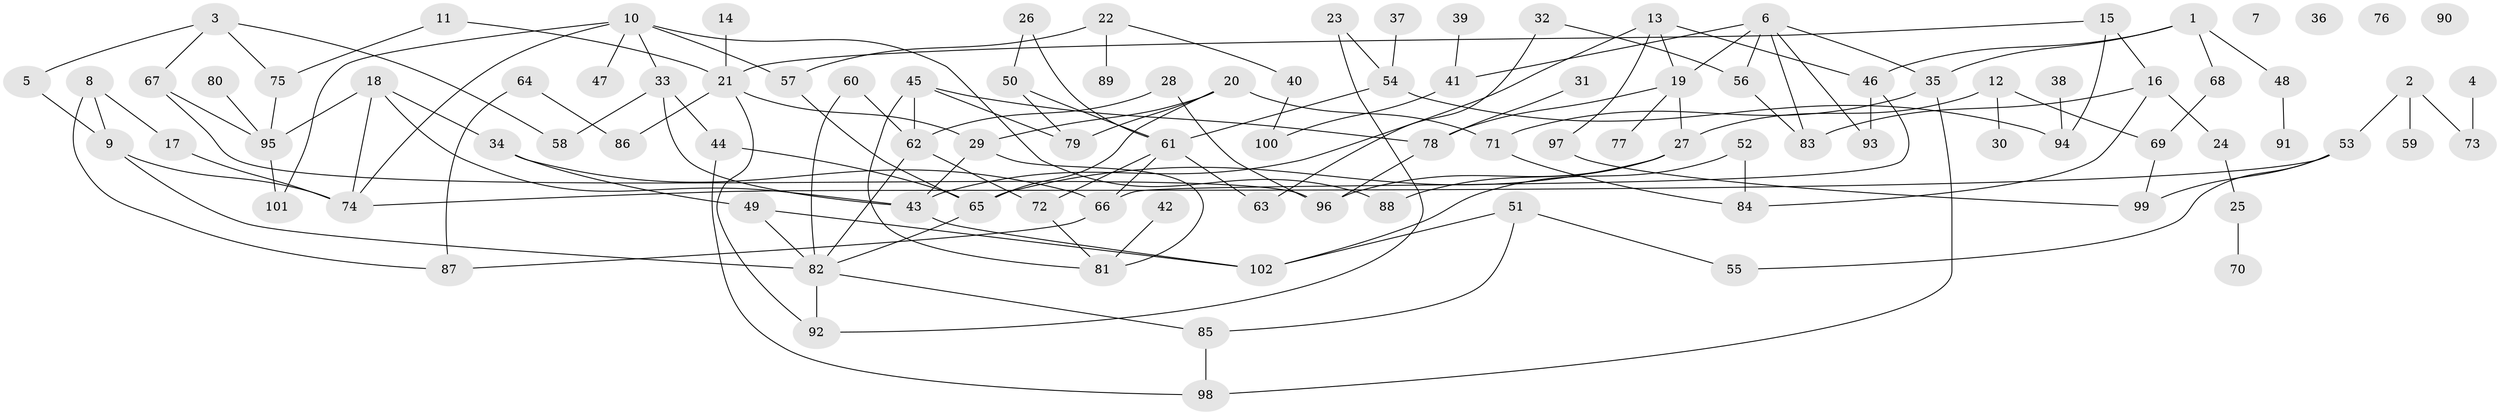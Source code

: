 // Generated by graph-tools (version 1.1) at 2025/40/03/09/25 04:40:44]
// undirected, 102 vertices, 144 edges
graph export_dot {
graph [start="1"]
  node [color=gray90,style=filled];
  1;
  2;
  3;
  4;
  5;
  6;
  7;
  8;
  9;
  10;
  11;
  12;
  13;
  14;
  15;
  16;
  17;
  18;
  19;
  20;
  21;
  22;
  23;
  24;
  25;
  26;
  27;
  28;
  29;
  30;
  31;
  32;
  33;
  34;
  35;
  36;
  37;
  38;
  39;
  40;
  41;
  42;
  43;
  44;
  45;
  46;
  47;
  48;
  49;
  50;
  51;
  52;
  53;
  54;
  55;
  56;
  57;
  58;
  59;
  60;
  61;
  62;
  63;
  64;
  65;
  66;
  67;
  68;
  69;
  70;
  71;
  72;
  73;
  74;
  75;
  76;
  77;
  78;
  79;
  80;
  81;
  82;
  83;
  84;
  85;
  86;
  87;
  88;
  89;
  90;
  91;
  92;
  93;
  94;
  95;
  96;
  97;
  98;
  99;
  100;
  101;
  102;
  1 -- 35;
  1 -- 46;
  1 -- 48;
  1 -- 68;
  2 -- 53;
  2 -- 59;
  2 -- 73;
  3 -- 5;
  3 -- 58;
  3 -- 67;
  3 -- 75;
  4 -- 73;
  5 -- 9;
  6 -- 19;
  6 -- 35;
  6 -- 41;
  6 -- 56;
  6 -- 83;
  6 -- 93;
  8 -- 9;
  8 -- 17;
  8 -- 87;
  9 -- 74;
  9 -- 82;
  10 -- 33;
  10 -- 47;
  10 -- 57;
  10 -- 74;
  10 -- 88;
  10 -- 101;
  11 -- 21;
  11 -- 75;
  12 -- 27;
  12 -- 30;
  12 -- 69;
  13 -- 19;
  13 -- 43;
  13 -- 46;
  13 -- 97;
  14 -- 21;
  15 -- 16;
  15 -- 21;
  15 -- 94;
  16 -- 24;
  16 -- 83;
  16 -- 84;
  17 -- 74;
  18 -- 34;
  18 -- 43;
  18 -- 74;
  18 -- 95;
  19 -- 27;
  19 -- 77;
  19 -- 78;
  20 -- 29;
  20 -- 65;
  20 -- 71;
  20 -- 79;
  21 -- 29;
  21 -- 86;
  21 -- 92;
  22 -- 40;
  22 -- 57;
  22 -- 89;
  23 -- 54;
  23 -- 92;
  24 -- 25;
  25 -- 70;
  26 -- 50;
  26 -- 61;
  27 -- 65;
  27 -- 88;
  27 -- 96;
  28 -- 62;
  28 -- 96;
  29 -- 43;
  29 -- 81;
  31 -- 78;
  32 -- 56;
  32 -- 63;
  33 -- 43;
  33 -- 44;
  33 -- 58;
  34 -- 49;
  34 -- 66;
  35 -- 71;
  35 -- 98;
  37 -- 54;
  38 -- 94;
  39 -- 41;
  40 -- 100;
  41 -- 100;
  42 -- 81;
  43 -- 102;
  44 -- 65;
  44 -- 98;
  45 -- 62;
  45 -- 78;
  45 -- 79;
  45 -- 81;
  46 -- 66;
  46 -- 93;
  48 -- 91;
  49 -- 82;
  49 -- 102;
  50 -- 61;
  50 -- 79;
  51 -- 55;
  51 -- 85;
  51 -- 102;
  52 -- 84;
  52 -- 102;
  53 -- 55;
  53 -- 74;
  53 -- 99;
  54 -- 61;
  54 -- 94;
  56 -- 83;
  57 -- 65;
  60 -- 62;
  60 -- 82;
  61 -- 63;
  61 -- 66;
  61 -- 72;
  62 -- 72;
  62 -- 82;
  64 -- 86;
  64 -- 87;
  65 -- 82;
  66 -- 87;
  67 -- 95;
  67 -- 96;
  68 -- 69;
  69 -- 99;
  71 -- 84;
  72 -- 81;
  75 -- 95;
  78 -- 96;
  80 -- 95;
  82 -- 85;
  82 -- 92;
  85 -- 98;
  95 -- 101;
  97 -- 99;
}
